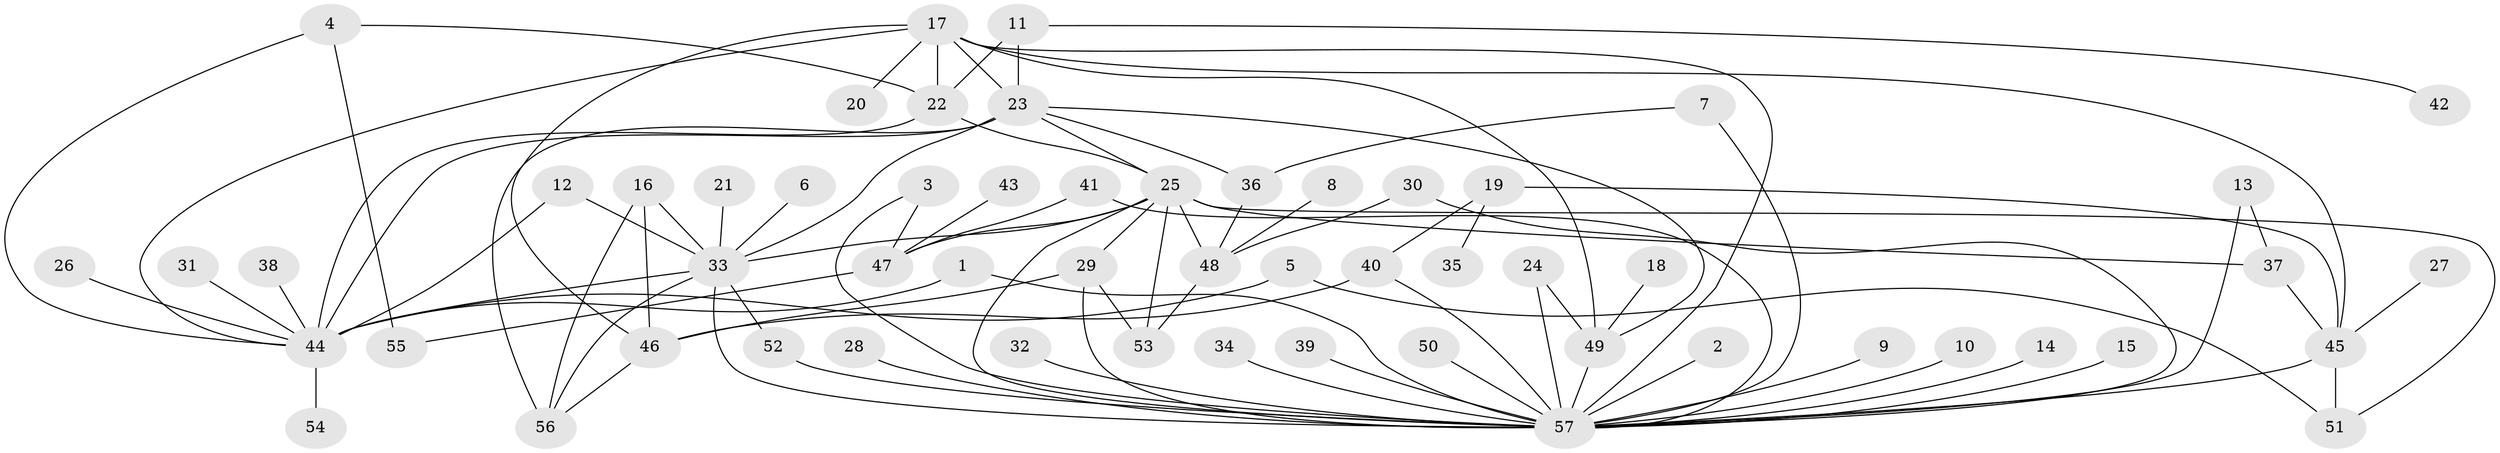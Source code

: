 // original degree distribution, {8: 0.014084507042253521, 13: 0.007042253521126761, 31: 0.007042253521126761, 16: 0.007042253521126761, 12: 0.007042253521126761, 2: 0.20422535211267606, 5: 0.035211267605633804, 10: 0.007042253521126761, 4: 0.056338028169014086, 3: 0.1056338028169014, 6: 0.04225352112676056, 1: 0.5, 9: 0.007042253521126761}
// Generated by graph-tools (version 1.1) at 2025/36/03/04/25 23:36:58]
// undirected, 57 vertices, 92 edges
graph export_dot {
  node [color=gray90,style=filled];
  1;
  2;
  3;
  4;
  5;
  6;
  7;
  8;
  9;
  10;
  11;
  12;
  13;
  14;
  15;
  16;
  17;
  18;
  19;
  20;
  21;
  22;
  23;
  24;
  25;
  26;
  27;
  28;
  29;
  30;
  31;
  32;
  33;
  34;
  35;
  36;
  37;
  38;
  39;
  40;
  41;
  42;
  43;
  44;
  45;
  46;
  47;
  48;
  49;
  50;
  51;
  52;
  53;
  54;
  55;
  56;
  57;
  1 -- 44 [weight=1.0];
  1 -- 57 [weight=1.0];
  2 -- 57 [weight=1.0];
  3 -- 47 [weight=1.0];
  3 -- 57 [weight=1.0];
  4 -- 22 [weight=1.0];
  4 -- 44 [weight=1.0];
  4 -- 55 [weight=1.0];
  5 -- 44 [weight=1.0];
  5 -- 51 [weight=1.0];
  6 -- 33 [weight=1.0];
  7 -- 36 [weight=1.0];
  7 -- 57 [weight=1.0];
  8 -- 48 [weight=1.0];
  9 -- 57 [weight=1.0];
  10 -- 57 [weight=1.0];
  11 -- 22 [weight=1.0];
  11 -- 23 [weight=2.0];
  11 -- 42 [weight=1.0];
  12 -- 33 [weight=1.0];
  12 -- 44 [weight=1.0];
  13 -- 37 [weight=1.0];
  13 -- 57 [weight=1.0];
  14 -- 57 [weight=1.0];
  15 -- 57 [weight=1.0];
  16 -- 33 [weight=1.0];
  16 -- 46 [weight=1.0];
  16 -- 56 [weight=1.0];
  17 -- 20 [weight=1.0];
  17 -- 22 [weight=1.0];
  17 -- 23 [weight=1.0];
  17 -- 44 [weight=1.0];
  17 -- 45 [weight=1.0];
  17 -- 46 [weight=1.0];
  17 -- 49 [weight=1.0];
  17 -- 57 [weight=1.0];
  18 -- 49 [weight=1.0];
  19 -- 35 [weight=1.0];
  19 -- 40 [weight=1.0];
  19 -- 45 [weight=2.0];
  21 -- 33 [weight=1.0];
  22 -- 25 [weight=1.0];
  22 -- 44 [weight=1.0];
  23 -- 25 [weight=1.0];
  23 -- 33 [weight=1.0];
  23 -- 36 [weight=1.0];
  23 -- 44 [weight=1.0];
  23 -- 49 [weight=1.0];
  23 -- 56 [weight=2.0];
  24 -- 49 [weight=1.0];
  24 -- 57 [weight=1.0];
  25 -- 29 [weight=1.0];
  25 -- 33 [weight=1.0];
  25 -- 37 [weight=1.0];
  25 -- 47 [weight=1.0];
  25 -- 48 [weight=1.0];
  25 -- 51 [weight=1.0];
  25 -- 53 [weight=1.0];
  25 -- 57 [weight=1.0];
  26 -- 44 [weight=1.0];
  27 -- 45 [weight=1.0];
  28 -- 57 [weight=1.0];
  29 -- 46 [weight=2.0];
  29 -- 53 [weight=1.0];
  29 -- 57 [weight=1.0];
  30 -- 48 [weight=1.0];
  30 -- 57 [weight=1.0];
  31 -- 44 [weight=1.0];
  32 -- 57 [weight=1.0];
  33 -- 44 [weight=1.0];
  33 -- 52 [weight=1.0];
  33 -- 56 [weight=1.0];
  33 -- 57 [weight=1.0];
  34 -- 57 [weight=1.0];
  36 -- 48 [weight=1.0];
  37 -- 45 [weight=1.0];
  38 -- 44 [weight=1.0];
  39 -- 57 [weight=1.0];
  40 -- 46 [weight=1.0];
  40 -- 57 [weight=1.0];
  41 -- 47 [weight=1.0];
  41 -- 57 [weight=1.0];
  43 -- 47 [weight=1.0];
  44 -- 54 [weight=1.0];
  45 -- 51 [weight=1.0];
  45 -- 57 [weight=1.0];
  46 -- 56 [weight=1.0];
  47 -- 55 [weight=1.0];
  48 -- 53 [weight=1.0];
  49 -- 57 [weight=2.0];
  50 -- 57 [weight=1.0];
  52 -- 57 [weight=1.0];
}
